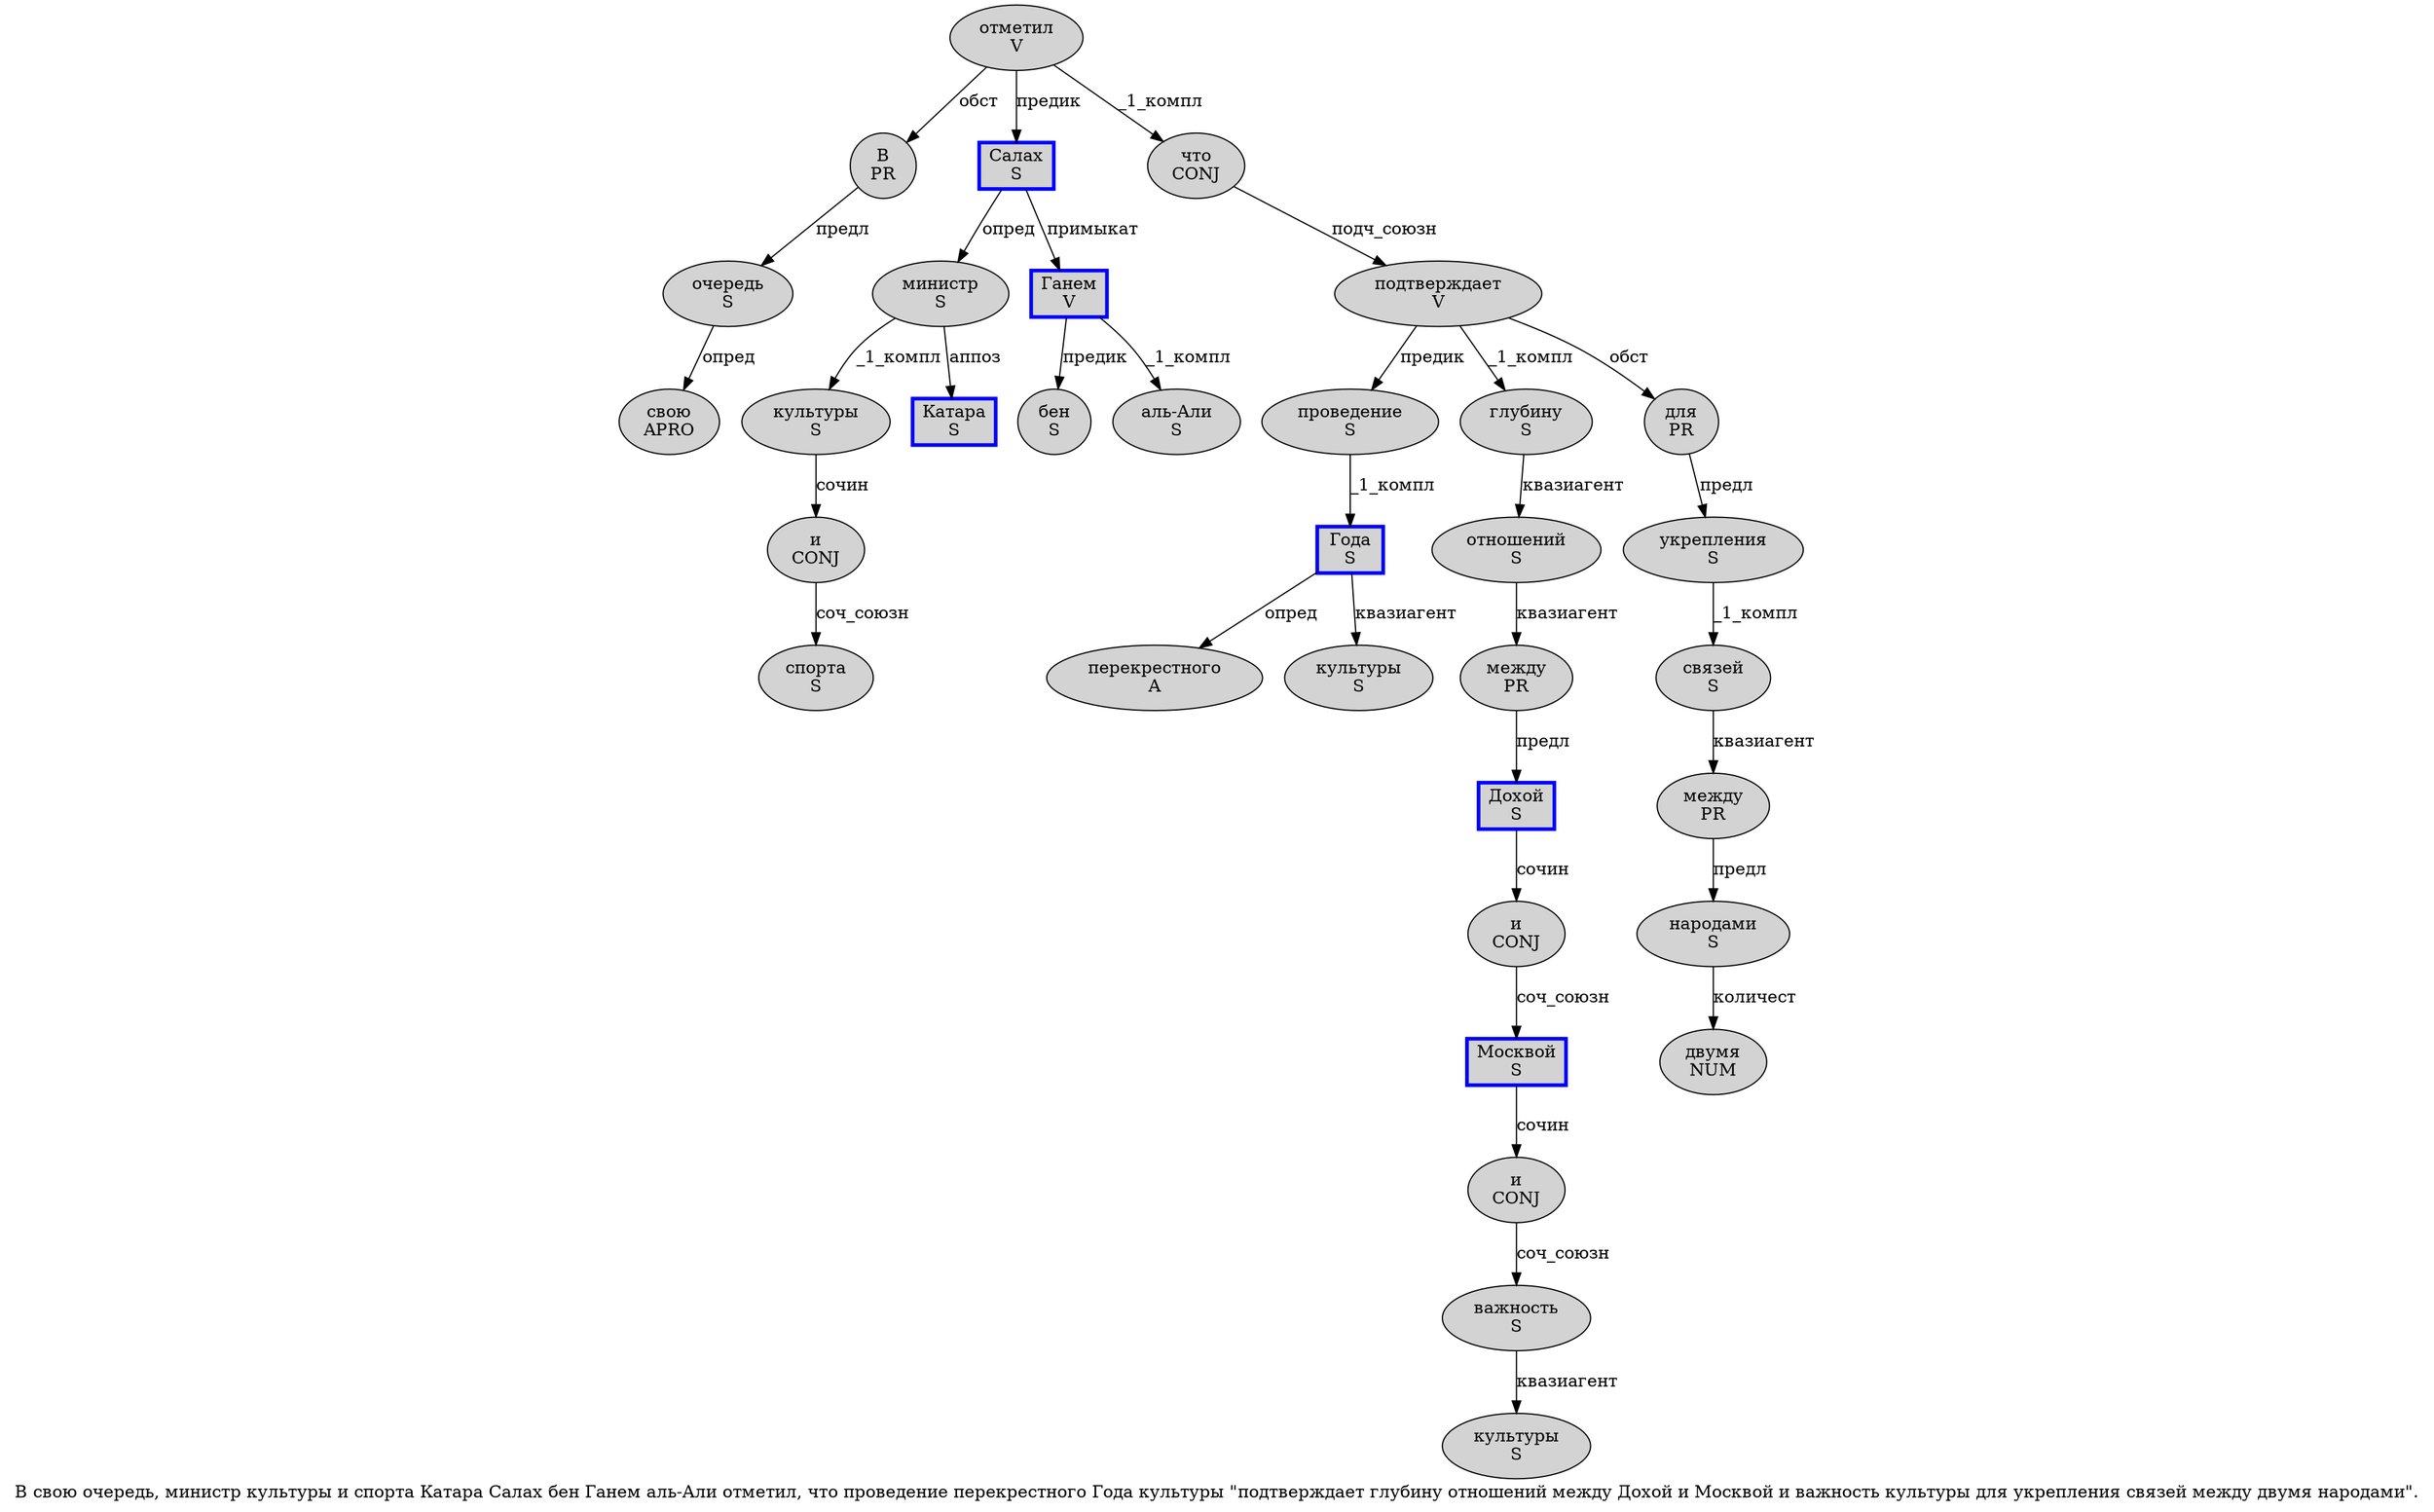 digraph SENTENCE_290 {
	graph [label="В свою очередь, министр культуры и спорта Катара Салах бен Ганем аль-Али отметил, что проведение перекрестного Года культуры \"подтверждает глубину отношений между Дохой и Москвой и важность культуры для укрепления связей между двумя народами\"."]
	node [style=filled]
		0 [label="В
PR" color="" fillcolor=lightgray penwidth=1 shape=ellipse]
		1 [label="свою
APRO" color="" fillcolor=lightgray penwidth=1 shape=ellipse]
		2 [label="очередь
S" color="" fillcolor=lightgray penwidth=1 shape=ellipse]
		4 [label="министр
S" color="" fillcolor=lightgray penwidth=1 shape=ellipse]
		5 [label="культуры
S" color="" fillcolor=lightgray penwidth=1 shape=ellipse]
		6 [label="и
CONJ" color="" fillcolor=lightgray penwidth=1 shape=ellipse]
		7 [label="спорта
S" color="" fillcolor=lightgray penwidth=1 shape=ellipse]
		8 [label="Катара
S" color=blue fillcolor=lightgray penwidth=3 shape=box]
		9 [label="Салах
S" color=blue fillcolor=lightgray penwidth=3 shape=box]
		10 [label="бен
S" color="" fillcolor=lightgray penwidth=1 shape=ellipse]
		11 [label="Ганем
V" color=blue fillcolor=lightgray penwidth=3 shape=box]
		12 [label="аль-Али
S" color="" fillcolor=lightgray penwidth=1 shape=ellipse]
		13 [label="отметил
V" color="" fillcolor=lightgray penwidth=1 shape=ellipse]
		15 [label="что
CONJ" color="" fillcolor=lightgray penwidth=1 shape=ellipse]
		16 [label="проведение
S" color="" fillcolor=lightgray penwidth=1 shape=ellipse]
		17 [label="перекрестного
A" color="" fillcolor=lightgray penwidth=1 shape=ellipse]
		18 [label="Года
S" color=blue fillcolor=lightgray penwidth=3 shape=box]
		19 [label="культуры
S" color="" fillcolor=lightgray penwidth=1 shape=ellipse]
		21 [label="подтверждает
V" color="" fillcolor=lightgray penwidth=1 shape=ellipse]
		22 [label="глубину
S" color="" fillcolor=lightgray penwidth=1 shape=ellipse]
		23 [label="отношений
S" color="" fillcolor=lightgray penwidth=1 shape=ellipse]
		24 [label="между
PR" color="" fillcolor=lightgray penwidth=1 shape=ellipse]
		25 [label="Дохой
S" color=blue fillcolor=lightgray penwidth=3 shape=box]
		26 [label="и
CONJ" color="" fillcolor=lightgray penwidth=1 shape=ellipse]
		27 [label="Москвой
S" color=blue fillcolor=lightgray penwidth=3 shape=box]
		28 [label="и
CONJ" color="" fillcolor=lightgray penwidth=1 shape=ellipse]
		29 [label="важность
S" color="" fillcolor=lightgray penwidth=1 shape=ellipse]
		30 [label="культуры
S" color="" fillcolor=lightgray penwidth=1 shape=ellipse]
		31 [label="для
PR" color="" fillcolor=lightgray penwidth=1 shape=ellipse]
		32 [label="укрепления
S" color="" fillcolor=lightgray penwidth=1 shape=ellipse]
		33 [label="связей
S" color="" fillcolor=lightgray penwidth=1 shape=ellipse]
		34 [label="между
PR" color="" fillcolor=lightgray penwidth=1 shape=ellipse]
		35 [label="двумя
NUM" color="" fillcolor=lightgray penwidth=1 shape=ellipse]
		36 [label="народами
S" color="" fillcolor=lightgray penwidth=1 shape=ellipse]
			4 -> 5 [label="_1_компл"]
			4 -> 8 [label="аппоз"]
			31 -> 32 [label="предл"]
			25 -> 26 [label="сочин"]
			33 -> 34 [label="квазиагент"]
			34 -> 36 [label="предл"]
			26 -> 27 [label="соч_союзн"]
			0 -> 2 [label="предл"]
			11 -> 10 [label="предик"]
			11 -> 12 [label="_1_компл"]
			5 -> 6 [label="сочин"]
			28 -> 29 [label="соч_союзн"]
			9 -> 4 [label="опред"]
			9 -> 11 [label="примыкат"]
			15 -> 21 [label="подч_союзн"]
			23 -> 24 [label="квазиагент"]
			36 -> 35 [label="количест"]
			16 -> 18 [label="_1_компл"]
			27 -> 28 [label="сочин"]
			24 -> 25 [label="предл"]
			22 -> 23 [label="квазиагент"]
			32 -> 33 [label="_1_компл"]
			21 -> 16 [label="предик"]
			21 -> 22 [label="_1_компл"]
			21 -> 31 [label="обст"]
			18 -> 17 [label="опред"]
			18 -> 19 [label="квазиагент"]
			29 -> 30 [label="квазиагент"]
			13 -> 0 [label="обст"]
			13 -> 9 [label="предик"]
			13 -> 15 [label="_1_компл"]
			6 -> 7 [label="соч_союзн"]
			2 -> 1 [label="опред"]
}